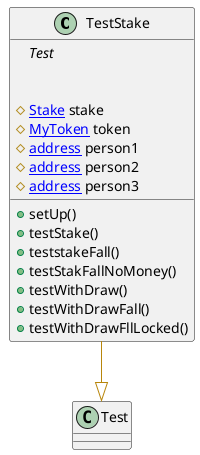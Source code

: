 @startuml
' -- generated by: https://marketplace.visualstudio.com/items?itemName=tintinweb.solidity-visual-auditor
'
' -- for auto-render install: https://marketplace.visualstudio.com/items?itemName=jebbs.plantuml
' -- options --



' -- classes --


class TestStake {
    ' -- inheritance --
	{abstract}Test

    ' -- usingFor --

    ' -- vars --
	#[[Stake]] stake
	#[[MyToken]] token
	#[[address]] person1
	#[[address]] person2
	#[[address]] person3

    ' -- methods --
	+setUp()
	+testStake()
	+teststakeFall()
	+testStakFallNoMoney()
	+testWithDraw()
	+testWithDrawFall()
	+testWithDrawFllLocked()

}
' -- inheritance / usingFor --
TestStake --[#DarkGoldenRod]|> Test

@enduml